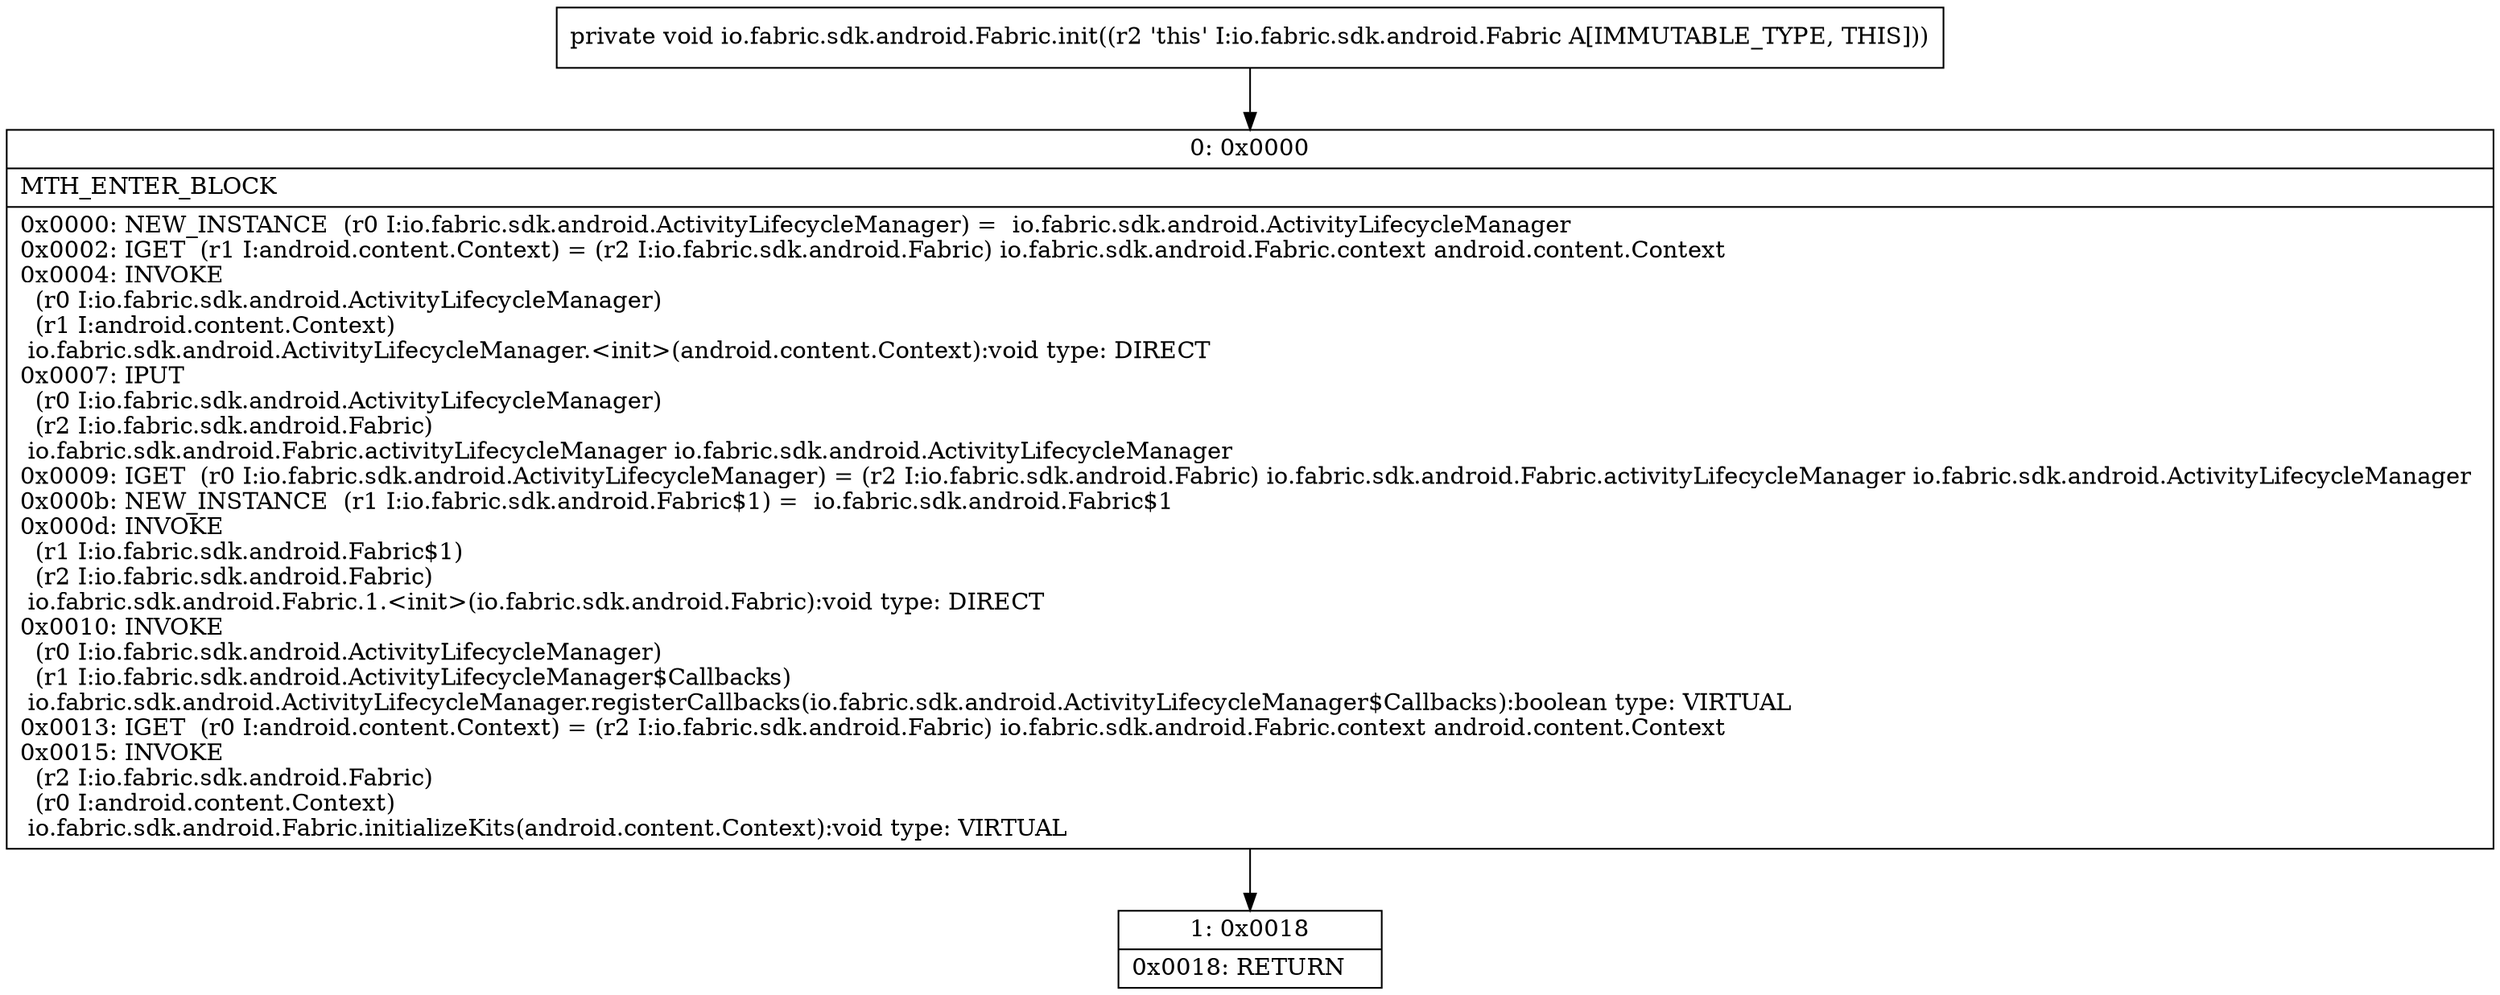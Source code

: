 digraph "CFG forio.fabric.sdk.android.Fabric.init()V" {
Node_0 [shape=record,label="{0\:\ 0x0000|MTH_ENTER_BLOCK\l|0x0000: NEW_INSTANCE  (r0 I:io.fabric.sdk.android.ActivityLifecycleManager) =  io.fabric.sdk.android.ActivityLifecycleManager \l0x0002: IGET  (r1 I:android.content.Context) = (r2 I:io.fabric.sdk.android.Fabric) io.fabric.sdk.android.Fabric.context android.content.Context \l0x0004: INVOKE  \l  (r0 I:io.fabric.sdk.android.ActivityLifecycleManager)\l  (r1 I:android.content.Context)\l io.fabric.sdk.android.ActivityLifecycleManager.\<init\>(android.content.Context):void type: DIRECT \l0x0007: IPUT  \l  (r0 I:io.fabric.sdk.android.ActivityLifecycleManager)\l  (r2 I:io.fabric.sdk.android.Fabric)\l io.fabric.sdk.android.Fabric.activityLifecycleManager io.fabric.sdk.android.ActivityLifecycleManager \l0x0009: IGET  (r0 I:io.fabric.sdk.android.ActivityLifecycleManager) = (r2 I:io.fabric.sdk.android.Fabric) io.fabric.sdk.android.Fabric.activityLifecycleManager io.fabric.sdk.android.ActivityLifecycleManager \l0x000b: NEW_INSTANCE  (r1 I:io.fabric.sdk.android.Fabric$1) =  io.fabric.sdk.android.Fabric$1 \l0x000d: INVOKE  \l  (r1 I:io.fabric.sdk.android.Fabric$1)\l  (r2 I:io.fabric.sdk.android.Fabric)\l io.fabric.sdk.android.Fabric.1.\<init\>(io.fabric.sdk.android.Fabric):void type: DIRECT \l0x0010: INVOKE  \l  (r0 I:io.fabric.sdk.android.ActivityLifecycleManager)\l  (r1 I:io.fabric.sdk.android.ActivityLifecycleManager$Callbacks)\l io.fabric.sdk.android.ActivityLifecycleManager.registerCallbacks(io.fabric.sdk.android.ActivityLifecycleManager$Callbacks):boolean type: VIRTUAL \l0x0013: IGET  (r0 I:android.content.Context) = (r2 I:io.fabric.sdk.android.Fabric) io.fabric.sdk.android.Fabric.context android.content.Context \l0x0015: INVOKE  \l  (r2 I:io.fabric.sdk.android.Fabric)\l  (r0 I:android.content.Context)\l io.fabric.sdk.android.Fabric.initializeKits(android.content.Context):void type: VIRTUAL \l}"];
Node_1 [shape=record,label="{1\:\ 0x0018|0x0018: RETURN   \l}"];
MethodNode[shape=record,label="{private void io.fabric.sdk.android.Fabric.init((r2 'this' I:io.fabric.sdk.android.Fabric A[IMMUTABLE_TYPE, THIS])) }"];
MethodNode -> Node_0;
Node_0 -> Node_1;
}

